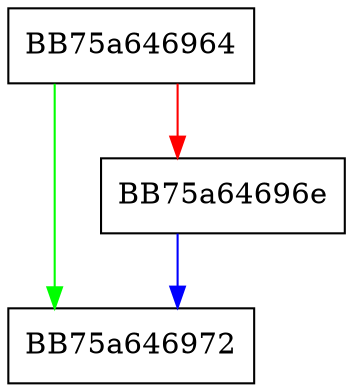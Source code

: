 digraph test {
  node [shape="box"];
  graph [splines=ortho];
  BB75a646964 -> BB75a646972 [color="green"];
  BB75a646964 -> BB75a64696e [color="red"];
  BB75a64696e -> BB75a646972 [color="blue"];
}